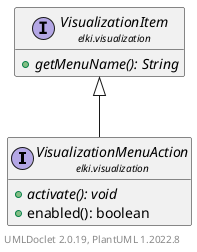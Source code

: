 @startuml
    remove .*\.(Instance|Par|Parameterizer|Factory)$
    set namespaceSeparator none
    hide empty fields
    hide empty methods

    interface "<size:14>VisualizationMenuAction\n<size:10>elki.visualization" as elki.visualization.VisualizationMenuAction [[VisualizationMenuAction.html]] {
        {abstract} +activate(): void
        +enabled(): boolean
    }

    interface "<size:14>VisualizationItem\n<size:10>elki.visualization" as elki.visualization.VisualizationItem [[VisualizationItem.html]] {
        {abstract} +getMenuName(): String
    }

    elki.visualization.VisualizationItem <|-- elki.visualization.VisualizationMenuAction

    center footer UMLDoclet 2.0.19, PlantUML 1.2022.8
@enduml
